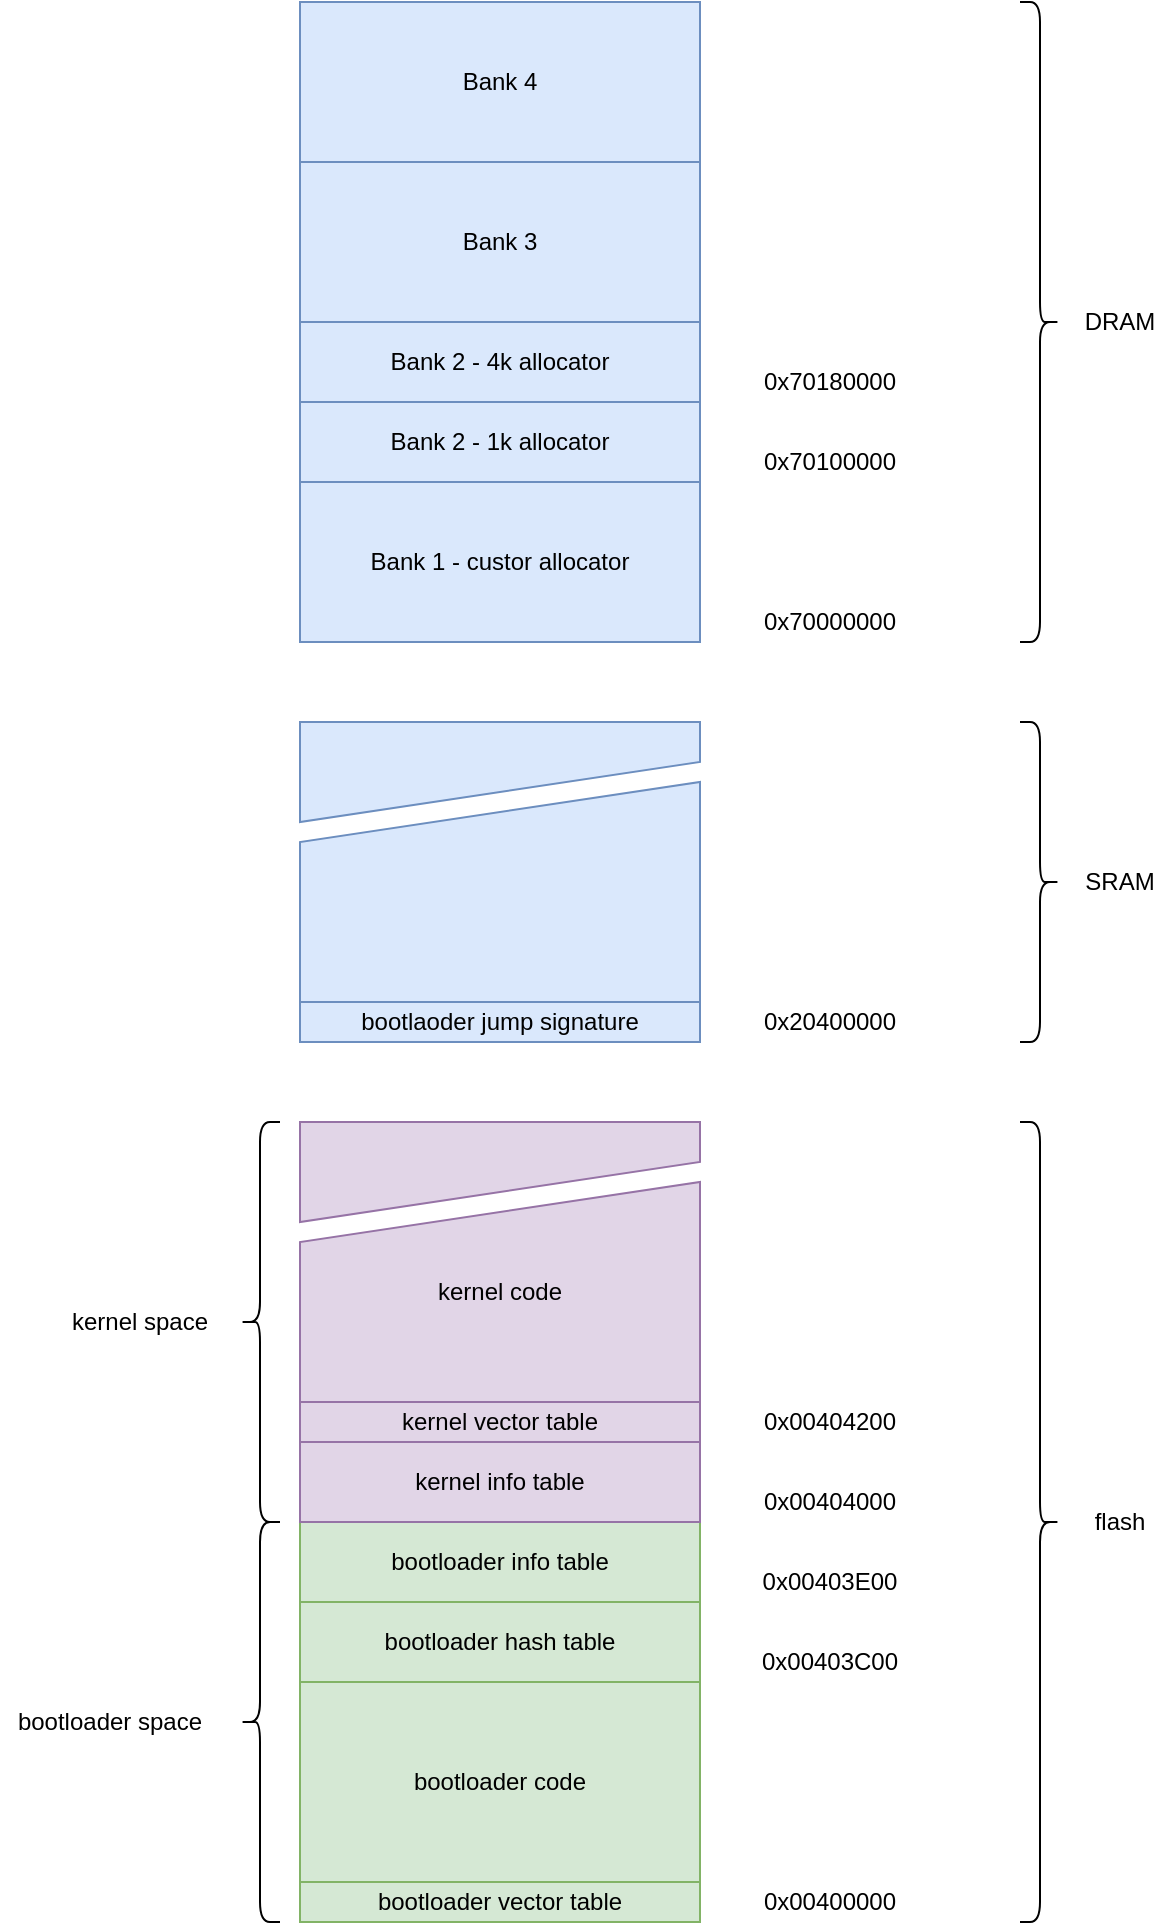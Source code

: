 <mxfile version="13.3.9" type="device"><diagram id="PcVuBmD1nGaLbVAR-FOP" name="Page-1"><mxGraphModel dx="1673" dy="976" grid="1" gridSize="10" guides="1" tooltips="1" connect="1" arrows="1" fold="1" page="1" pageScale="1" pageWidth="827" pageHeight="1169" math="0" shadow="0"><root><mxCell id="0"/><mxCell id="1" parent="0"/><mxCell id="Gg1BDl4B47nVxLQm-pMy-1" value="bootloader vector table" style="rounded=0;whiteSpace=wrap;html=1;fillColor=#d5e8d4;strokeColor=#82b366;" vertex="1" parent="1"><mxGeometry x="320" y="1020" width="200" height="20" as="geometry"/></mxCell><mxCell id="Gg1BDl4B47nVxLQm-pMy-2" value="bootloader code" style="rounded=0;whiteSpace=wrap;html=1;fillColor=#d5e8d4;strokeColor=#82b366;" vertex="1" parent="1"><mxGeometry x="320" y="920" width="200" height="100" as="geometry"/></mxCell><mxCell id="Gg1BDl4B47nVxLQm-pMy-3" value="bootloader hash table" style="rounded=0;whiteSpace=wrap;html=1;fillColor=#d5e8d4;strokeColor=#82b366;" vertex="1" parent="1"><mxGeometry x="320" y="880" width="200" height="40" as="geometry"/></mxCell><mxCell id="Gg1BDl4B47nVxLQm-pMy-4" value="bootloader info table" style="rounded=0;whiteSpace=wrap;html=1;fillColor=#d5e8d4;strokeColor=#82b366;" vertex="1" parent="1"><mxGeometry x="320" y="840" width="200" height="40" as="geometry"/></mxCell><mxCell id="Gg1BDl4B47nVxLQm-pMy-5" value="kernel vector table" style="rounded=0;whiteSpace=wrap;html=1;fillColor=#e1d5e7;strokeColor=#9673a6;" vertex="1" parent="1"><mxGeometry x="320" y="780" width="200" height="20" as="geometry"/></mxCell><mxCell id="Gg1BDl4B47nVxLQm-pMy-6" value="kernel info table" style="rounded=0;whiteSpace=wrap;html=1;fillColor=#e1d5e7;strokeColor=#9673a6;" vertex="1" parent="1"><mxGeometry x="320" y="800" width="200" height="40" as="geometry"/></mxCell><mxCell id="Gg1BDl4B47nVxLQm-pMy-10" value="kernel code" style="shape=manualInput;whiteSpace=wrap;html=1;fillColor=#e1d5e7;strokeColor=#9673a6;" vertex="1" parent="1"><mxGeometry x="320" y="670" width="200" height="110" as="geometry"/></mxCell><mxCell id="Gg1BDl4B47nVxLQm-pMy-11" value="" style="shape=manualInput;whiteSpace=wrap;html=1;fillColor=#e1d5e7;strokeColor=#9673a6;rotation=-180;" vertex="1" parent="1"><mxGeometry x="320" y="640" width="200" height="50" as="geometry"/></mxCell><mxCell id="Gg1BDl4B47nVxLQm-pMy-12" value="" style="shape=curlyBracket;whiteSpace=wrap;html=1;rounded=1;" vertex="1" parent="1"><mxGeometry x="290" y="640" width="20" height="200" as="geometry"/></mxCell><mxCell id="Gg1BDl4B47nVxLQm-pMy-13" value="bootloader space" style="text;html=1;strokeColor=none;fillColor=none;align=center;verticalAlign=middle;whiteSpace=wrap;rounded=0;" vertex="1" parent="1"><mxGeometry x="170" y="930" width="110" height="20" as="geometry"/></mxCell><mxCell id="Gg1BDl4B47nVxLQm-pMy-14" value="" style="shape=curlyBracket;whiteSpace=wrap;html=1;rounded=1;" vertex="1" parent="1"><mxGeometry x="290" y="840" width="20" height="200" as="geometry"/></mxCell><mxCell id="Gg1BDl4B47nVxLQm-pMy-16" value="kernel space" style="text;html=1;strokeColor=none;fillColor=none;align=center;verticalAlign=middle;whiteSpace=wrap;rounded=0;" vertex="1" parent="1"><mxGeometry x="200" y="730" width="80" height="20" as="geometry"/></mxCell><mxCell id="Gg1BDl4B47nVxLQm-pMy-17" value="0x00400000" style="text;html=1;strokeColor=none;fillColor=none;align=center;verticalAlign=middle;whiteSpace=wrap;rounded=0;" vertex="1" parent="1"><mxGeometry x="530" y="1020" width="110" height="20" as="geometry"/></mxCell><mxCell id="Gg1BDl4B47nVxLQm-pMy-18" value="0x00403C00" style="text;html=1;strokeColor=none;fillColor=none;align=center;verticalAlign=middle;whiteSpace=wrap;rounded=0;" vertex="1" parent="1"><mxGeometry x="530" y="900" width="110" height="20" as="geometry"/></mxCell><mxCell id="Gg1BDl4B47nVxLQm-pMy-19" value="0x00403E00" style="text;html=1;strokeColor=none;fillColor=none;align=center;verticalAlign=middle;whiteSpace=wrap;rounded=0;" vertex="1" parent="1"><mxGeometry x="530" y="860" width="110" height="20" as="geometry"/></mxCell><mxCell id="Gg1BDl4B47nVxLQm-pMy-20" value="0x00404000" style="text;html=1;strokeColor=none;fillColor=none;align=center;verticalAlign=middle;whiteSpace=wrap;rounded=0;" vertex="1" parent="1"><mxGeometry x="530" y="820" width="110" height="20" as="geometry"/></mxCell><mxCell id="Gg1BDl4B47nVxLQm-pMy-21" value="0x00404200" style="text;html=1;strokeColor=none;fillColor=none;align=center;verticalAlign=middle;whiteSpace=wrap;rounded=0;" vertex="1" parent="1"><mxGeometry x="530" y="780" width="110" height="20" as="geometry"/></mxCell><mxCell id="Gg1BDl4B47nVxLQm-pMy-24" value="" style="shape=curlyBracket;whiteSpace=wrap;html=1;rounded=1;rotation=-180;" vertex="1" parent="1"><mxGeometry x="680" y="440" width="20" height="160" as="geometry"/></mxCell><mxCell id="Gg1BDl4B47nVxLQm-pMy-25" value="flash" style="text;html=1;strokeColor=none;fillColor=none;align=center;verticalAlign=middle;whiteSpace=wrap;rounded=0;" vertex="1" parent="1"><mxGeometry x="710" y="830" width="40" height="20" as="geometry"/></mxCell><mxCell id="Gg1BDl4B47nVxLQm-pMy-26" value="bootlaoder jump signature" style="rounded=0;whiteSpace=wrap;html=1;fillColor=#dae8fc;strokeColor=#6c8ebf;" vertex="1" parent="1"><mxGeometry x="320" y="580" width="200" height="20" as="geometry"/></mxCell><mxCell id="Gg1BDl4B47nVxLQm-pMy-27" value="0x20400000" style="text;html=1;strokeColor=none;fillColor=none;align=center;verticalAlign=middle;whiteSpace=wrap;rounded=0;" vertex="1" parent="1"><mxGeometry x="530" y="580" width="110" height="20" as="geometry"/></mxCell><mxCell id="Gg1BDl4B47nVxLQm-pMy-29" value="" style="shape=manualInput;whiteSpace=wrap;html=1;fillColor=#dae8fc;strokeColor=#6c8ebf;" vertex="1" parent="1"><mxGeometry x="320" y="470" width="200" height="110" as="geometry"/></mxCell><mxCell id="Gg1BDl4B47nVxLQm-pMy-30" value="" style="shape=manualInput;whiteSpace=wrap;html=1;fillColor=#dae8fc;strokeColor=#6c8ebf;rotation=-180;" vertex="1" parent="1"><mxGeometry x="320" y="440" width="200" height="50" as="geometry"/></mxCell><mxCell id="Gg1BDl4B47nVxLQm-pMy-31" value="" style="shape=curlyBracket;whiteSpace=wrap;html=1;rounded=1;rotation=-180;" vertex="1" parent="1"><mxGeometry x="680" y="640" width="20" height="400" as="geometry"/></mxCell><mxCell id="Gg1BDl4B47nVxLQm-pMy-32" value="SRAM" style="text;html=1;strokeColor=none;fillColor=none;align=center;verticalAlign=middle;whiteSpace=wrap;rounded=0;" vertex="1" parent="1"><mxGeometry x="710" y="510" width="40" height="20" as="geometry"/></mxCell><mxCell id="Gg1BDl4B47nVxLQm-pMy-36" value="&lt;div&gt;Bank 4&lt;br&gt;&lt;/div&gt;" style="rounded=0;whiteSpace=wrap;html=1;fillColor=#dae8fc;strokeColor=#6c8ebf;" vertex="1" parent="1"><mxGeometry x="320" y="80" width="200" height="80" as="geometry"/></mxCell><mxCell id="Gg1BDl4B47nVxLQm-pMy-37" value="Bank 2 - 1k allocator" style="rounded=0;whiteSpace=wrap;html=1;fillColor=#dae8fc;strokeColor=#6c8ebf;" vertex="1" parent="1"><mxGeometry x="320" y="280" width="200" height="40" as="geometry"/></mxCell><mxCell id="Gg1BDl4B47nVxLQm-pMy-38" value="&lt;div&gt;Bank 1 - custor allocator&lt;br&gt;&lt;/div&gt;" style="rounded=0;whiteSpace=wrap;html=1;fillColor=#dae8fc;strokeColor=#6c8ebf;" vertex="1" parent="1"><mxGeometry x="320" y="320" width="200" height="80" as="geometry"/></mxCell><mxCell id="Gg1BDl4B47nVxLQm-pMy-39" value="Bank 3" style="rounded=0;whiteSpace=wrap;html=1;fillColor=#dae8fc;strokeColor=#6c8ebf;" vertex="1" parent="1"><mxGeometry x="320" y="160" width="200" height="80" as="geometry"/></mxCell><mxCell id="Gg1BDl4B47nVxLQm-pMy-40" value="" style="shape=curlyBracket;whiteSpace=wrap;html=1;rounded=1;rotation=-180;" vertex="1" parent="1"><mxGeometry x="680" y="80" width="20" height="320" as="geometry"/></mxCell><mxCell id="Gg1BDl4B47nVxLQm-pMy-41" value="DRAM" style="text;html=1;strokeColor=none;fillColor=none;align=center;verticalAlign=middle;whiteSpace=wrap;rounded=0;" vertex="1" parent="1"><mxGeometry x="710" y="230" width="40" height="20" as="geometry"/></mxCell><mxCell id="Gg1BDl4B47nVxLQm-pMy-42" value="Bank 2 - 4k allocator" style="rounded=0;whiteSpace=wrap;html=1;fillColor=#dae8fc;strokeColor=#6c8ebf;" vertex="1" parent="1"><mxGeometry x="320" y="240" width="200" height="40" as="geometry"/></mxCell><mxCell id="Gg1BDl4B47nVxLQm-pMy-43" value="&lt;span class=&quot;pl-c1&quot;&gt;0x70000000&lt;/span&gt;" style="text;html=1;strokeColor=none;fillColor=none;align=center;verticalAlign=middle;whiteSpace=wrap;rounded=0;" vertex="1" parent="1"><mxGeometry x="530" y="380" width="110" height="20" as="geometry"/></mxCell><mxCell id="Gg1BDl4B47nVxLQm-pMy-44" value="&lt;span class=&quot;pl-c1&quot;&gt;0x70100000&lt;/span&gt;" style="text;html=1;strokeColor=none;fillColor=none;align=center;verticalAlign=middle;whiteSpace=wrap;rounded=0;" vertex="1" parent="1"><mxGeometry x="530" y="300" width="110" height="20" as="geometry"/></mxCell><mxCell id="Gg1BDl4B47nVxLQm-pMy-45" value="&lt;span class=&quot;pl-c1&quot;&gt;0x70180000&lt;/span&gt;" style="text;html=1;strokeColor=none;fillColor=none;align=center;verticalAlign=middle;whiteSpace=wrap;rounded=0;" vertex="1" parent="1"><mxGeometry x="530" y="260" width="110" height="20" as="geometry"/></mxCell></root></mxGraphModel></diagram></mxfile>